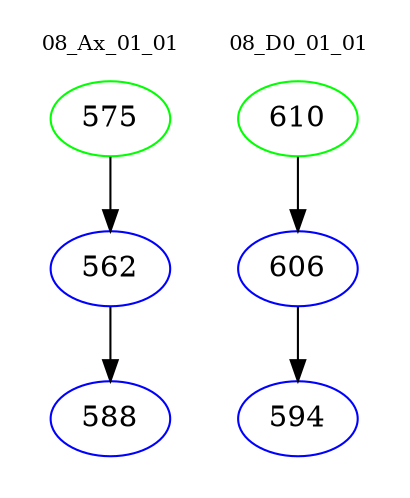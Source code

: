 digraph{
subgraph cluster_0 {
color = white
label = "08_Ax_01_01";
fontsize=10;
T0_575 [label="575", color="green"]
T0_575 -> T0_562 [color="black"]
T0_562 [label="562", color="blue"]
T0_562 -> T0_588 [color="black"]
T0_588 [label="588", color="blue"]
}
subgraph cluster_1 {
color = white
label = "08_D0_01_01";
fontsize=10;
T1_610 [label="610", color="green"]
T1_610 -> T1_606 [color="black"]
T1_606 [label="606", color="blue"]
T1_606 -> T1_594 [color="black"]
T1_594 [label="594", color="blue"]
}
}
